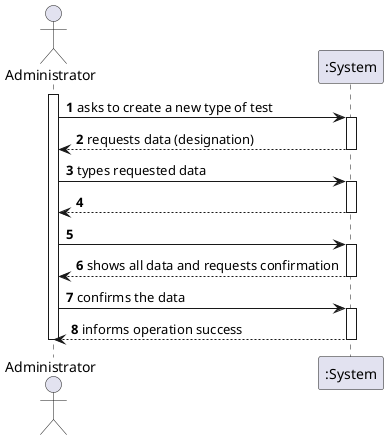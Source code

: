 @startuml
autonumber
actor "Administrator" as Adm

activate Adm
Adm -> ":System" : asks to create a new type of test
activate ":System"
":System" --> Adm : requests data (designation)
deactivate ":System"

Adm -> ":System" : types requested data
activate ":System"
":System" --> Adm :
deactivate ":System"

Adm -> ":System" :
activate ":System"
":System" --> Adm : shows all data and requests confirmation
deactivate ":System"

Adm -> ":System" : confirms the data
activate ":System"
":System" --> Adm : informs operation success
deactivate ":System"

deactivate Adm

@enduml
